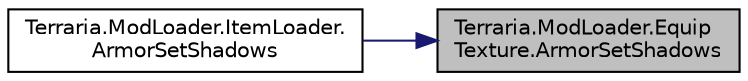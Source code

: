 digraph "Terraria.ModLoader.EquipTexture.ArmorSetShadows"
{
 // LATEX_PDF_SIZE
  edge [fontname="Helvetica",fontsize="10",labelfontname="Helvetica",labelfontsize="10"];
  node [fontname="Helvetica",fontsize="10",shape=record];
  rankdir="RL";
  Node1 [label="Terraria.ModLoader.Equip\lTexture.ArmorSetShadows",height=0.2,width=0.4,color="black", fillcolor="grey75", style="filled", fontcolor="black",tooltip="Allows you to determine special visual effects this vanity set has on the player without having to co..."];
  Node1 -> Node2 [dir="back",color="midnightblue",fontsize="10",style="solid",fontname="Helvetica"];
  Node2 [label="Terraria.ModLoader.ItemLoader.\lArmorSetShadows",height=0.2,width=0.4,color="black", fillcolor="white", style="filled",URL="$class_terraria_1_1_mod_loader_1_1_item_loader.html#afa662b41f42817230101c10acad7ae47",tooltip="If the player's head texture's IsVanitySet returns true, calls the equipment texture's ArmorSetShadow..."];
}
